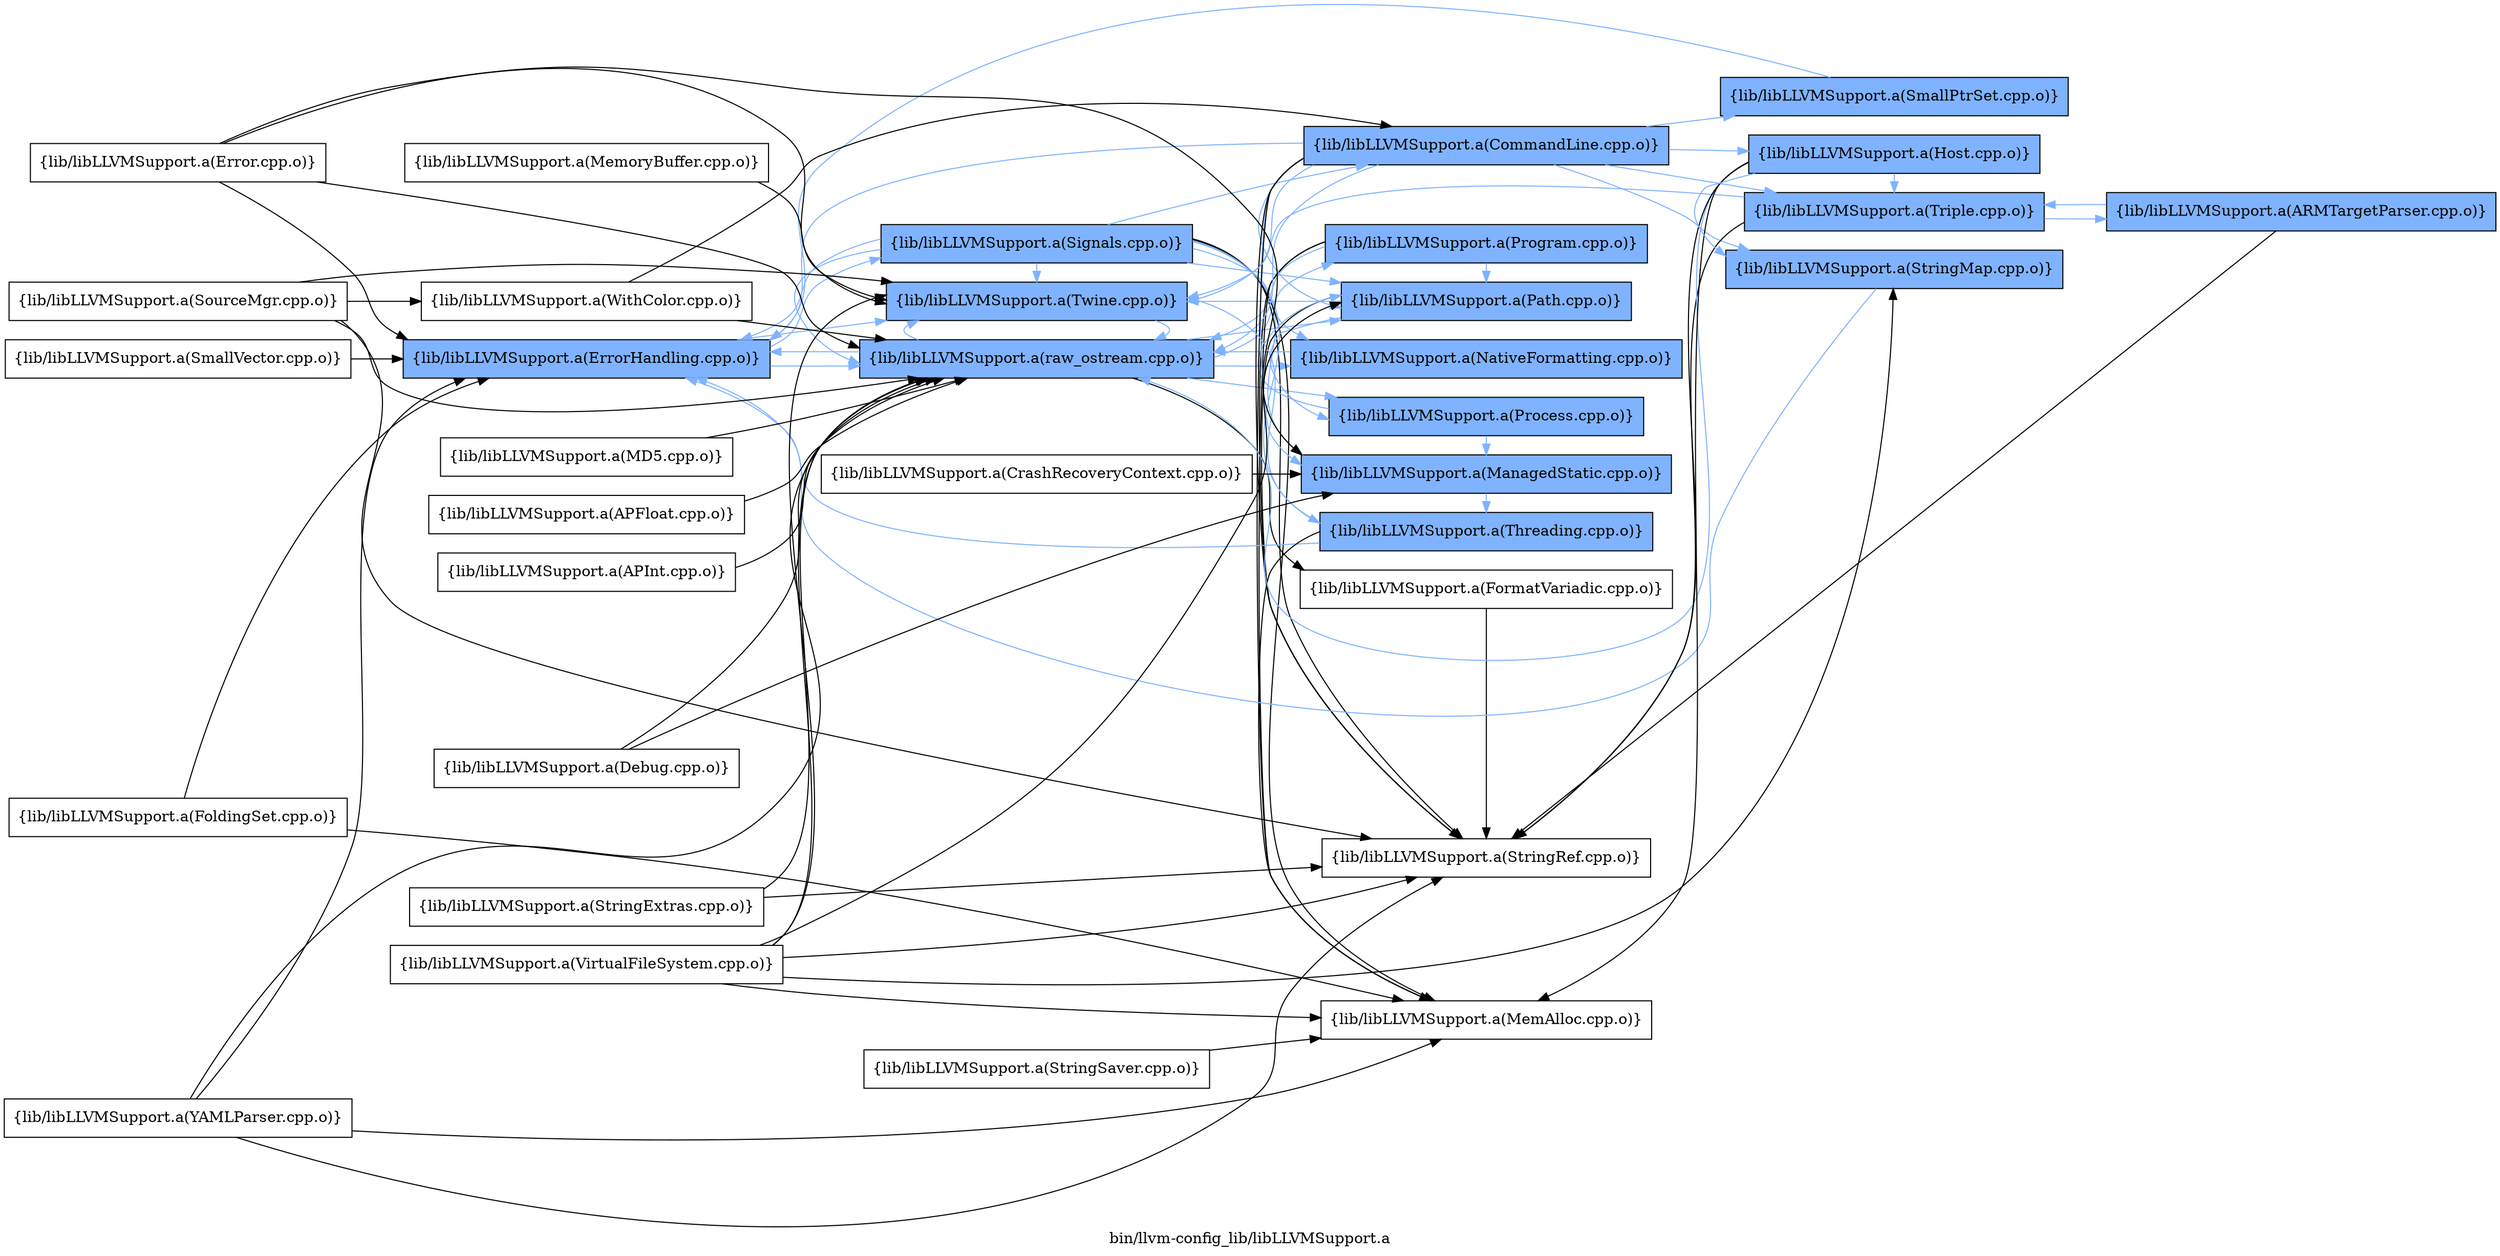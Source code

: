 digraph "bin/llvm-config_lib/libLLVMSupport.a" {
	label="bin/llvm-config_lib/libLLVMSupport.a";
	rankdir=LR;
	{ rank=same; Node0x5560e8308ac8;  }
	{ rank=same; Node0x5560e8309838; Node0x5560e8307538; Node0x5560e8308c58;  }
	{ rank=same; Node0x5560e8307bc8; Node0x5560e83097e8; Node0x5560e8307ee8; Node0x5560e8307998; Node0x5560e8308ca8; Node0x5560e8307a88; Node0x5560e8307358; Node0x5560e8307308; Node0x5560e8309518; Node0x5560e8307498;  }
	{ rank=same; Node0x5560e8308028; Node0x5560e83074e8; Node0x5560e83084d8; Node0x5560e8308988;  }

	Node0x5560e8308ac8 [shape=record,shape=box,group=1,style=filled,fillcolor="0.600000 0.5 1",label="{lib/libLLVMSupport.a(ErrorHandling.cpp.o)}"];
	Node0x5560e8308ac8 -> Node0x5560e8309838[color="0.600000 0.5 1"];
	Node0x5560e8308ac8 -> Node0x5560e8307538[color="0.600000 0.5 1"];
	Node0x5560e8308ac8 -> Node0x5560e8308c58[color="0.600000 0.5 1"];
	Node0x5560e8307358 [shape=record,shape=box,group=0,label="{lib/libLLVMSupport.a(MemAlloc.cpp.o)}"];
	Node0x5560e8308028 [shape=record,shape=box,group=1,style=filled,fillcolor="0.600000 0.5 1",label="{lib/libLLVMSupport.a(StringMap.cpp.o)}"];
	Node0x5560e8308028 -> Node0x5560e8308ac8[color="0.600000 0.5 1"];
	Node0x5560e8307308 [shape=record,shape=box,group=0,label="{lib/libLLVMSupport.a(StringRef.cpp.o)}"];
	Node0x5560e83074e8 [shape=record,shape=box,group=1,style=filled,fillcolor="0.600000 0.5 1",label="{lib/libLLVMSupport.a(Triple.cpp.o)}"];
	Node0x5560e83074e8 -> Node0x5560e8307308;
	Node0x5560e83074e8 -> Node0x5560e83094c8[color="0.600000 0.5 1"];
	Node0x5560e83074e8 -> Node0x5560e8309838[color="0.600000 0.5 1"];
	Node0x5560e8309838 [shape=record,shape=box,group=1,style=filled,fillcolor="0.600000 0.5 1",label="{lib/libLLVMSupport.a(Twine.cpp.o)}"];
	Node0x5560e8309838 -> Node0x5560e8307538[color="0.600000 0.5 1"];
	Node0x5560e8309748 [shape=record,shape=box,group=0,label="{lib/libLLVMSupport.a(WithColor.cpp.o)}"];
	Node0x5560e8309748 -> Node0x5560e8309518;
	Node0x5560e8309748 -> Node0x5560e8307538;
	Node0x5560e8307538 [shape=record,shape=box,group=1,style=filled,fillcolor="0.600000 0.5 1",label="{lib/libLLVMSupport.a(raw_ostream.cpp.o)}"];
	Node0x5560e8307538 -> Node0x5560e8308ac8[color="0.600000 0.5 1"];
	Node0x5560e8307538 -> Node0x5560e8309838[color="0.600000 0.5 1"];
	Node0x5560e8307538 -> Node0x5560e8307bc8[color="0.600000 0.5 1"];
	Node0x5560e8307538 -> Node0x5560e83097e8;
	Node0x5560e8307538 -> Node0x5560e8307ee8[color="0.600000 0.5 1"];
	Node0x5560e8307538 -> Node0x5560e8307998[color="0.600000 0.5 1"];
	Node0x5560e8307538 -> Node0x5560e8308ca8[color="0.600000 0.5 1"];
	Node0x5560e8307ee8 [shape=record,shape=box,group=1,style=filled,fillcolor="0.600000 0.5 1",label="{lib/libLLVMSupport.a(Path.cpp.o)}"];
	Node0x5560e8307ee8 -> Node0x5560e8307308;
	Node0x5560e8307ee8 -> Node0x5560e8309838[color="0.600000 0.5 1"];
	Node0x5560e8307ee8 -> Node0x5560e8307998[color="0.600000 0.5 1"];
	Node0x5560e8308c58 [shape=record,shape=box,group=1,style=filled,fillcolor="0.600000 0.5 1",label="{lib/libLLVMSupport.a(Signals.cpp.o)}"];
	Node0x5560e8308c58 -> Node0x5560e8308ac8[color="0.600000 0.5 1"];
	Node0x5560e8308c58 -> Node0x5560e8307a88[color="0.600000 0.5 1"];
	Node0x5560e8308c58 -> Node0x5560e8307358;
	Node0x5560e8308c58 -> Node0x5560e8307308;
	Node0x5560e8308c58 -> Node0x5560e8309838[color="0.600000 0.5 1"];
	Node0x5560e8308c58 -> Node0x5560e8309518[color="0.600000 0.5 1"];
	Node0x5560e8308c58 -> Node0x5560e8307538[color="0.600000 0.5 1"];
	Node0x5560e8308c58 -> Node0x5560e8307bc8[color="0.600000 0.5 1"];
	Node0x5560e8308c58 -> Node0x5560e8307ee8[color="0.600000 0.5 1"];
	Node0x5560e8308c58 -> Node0x5560e8307498[color="0.600000 0.5 1"];
	Node0x5560e83082a8 [shape=record,shape=box,group=0,label="{lib/libLLVMSupport.a(Debug.cpp.o)}"];
	Node0x5560e83082a8 -> Node0x5560e8307a88;
	Node0x5560e83082a8 -> Node0x5560e8307538;
	Node0x5560e8307a88 [shape=record,shape=box,group=1,style=filled,fillcolor="0.600000 0.5 1",label="{lib/libLLVMSupport.a(ManagedStatic.cpp.o)}"];
	Node0x5560e8307a88 -> Node0x5560e8307498[color="0.600000 0.5 1"];
	Node0x5560e8307498 [shape=record,shape=box,group=1,style=filled,fillcolor="0.600000 0.5 1",label="{lib/libLLVMSupport.a(Threading.cpp.o)}"];
	Node0x5560e8307498 -> Node0x5560e8308ac8[color="0.600000 0.5 1"];
	Node0x5560e8307498 -> Node0x5560e8307358;
	Node0x5560e8307498 -> Node0x5560e8309838[color="0.600000 0.5 1"];
	Node0x5560e8308d48 [shape=record,shape=box,group=0,label="{lib/libLLVMSupport.a(SmallVector.cpp.o)}"];
	Node0x5560e8308d48 -> Node0x5560e8308ac8;
	Node0x5560e8307ad8 [shape=record,shape=box,group=0,label="{lib/libLLVMSupport.a(APFloat.cpp.o)}"];
	Node0x5560e8307ad8 -> Node0x5560e8307538;
	Node0x5560e8309798 [shape=record,shape=box,group=0,label="{lib/libLLVMSupport.a(Error.cpp.o)}"];
	Node0x5560e8309798 -> Node0x5560e8308ac8;
	Node0x5560e8309798 -> Node0x5560e8307a88;
	Node0x5560e8309798 -> Node0x5560e8309838;
	Node0x5560e8309798 -> Node0x5560e8307538;
	Node0x5560e8308b18 [shape=record,shape=box,group=0,label="{lib/libLLVMSupport.a(APInt.cpp.o)}"];
	Node0x5560e8308b18 -> Node0x5560e8307538;
	Node0x5560e8307fd8 [shape=record,shape=box,group=0,label="{lib/libLLVMSupport.a(FoldingSet.cpp.o)}"];
	Node0x5560e8307fd8 -> Node0x5560e8308ac8;
	Node0x5560e8307fd8 -> Node0x5560e8307358;
	Node0x5560e83094c8 [shape=record,shape=box,group=1,style=filled,fillcolor="0.600000 0.5 1",label="{lib/libLLVMSupport.a(ARMTargetParser.cpp.o)}"];
	Node0x5560e83094c8 -> Node0x5560e8307308;
	Node0x5560e83094c8 -> Node0x5560e83074e8[color="0.600000 0.5 1"];
	Node0x5560e8309518 [shape=record,shape=box,group=1,style=filled,fillcolor="0.600000 0.5 1",label="{lib/libLLVMSupport.a(CommandLine.cpp.o)}"];
	Node0x5560e8309518 -> Node0x5560e8308ac8[color="0.600000 0.5 1"];
	Node0x5560e8309518 -> Node0x5560e8307a88[color="0.600000 0.5 1"];
	Node0x5560e8309518 -> Node0x5560e8307358;
	Node0x5560e8309518 -> Node0x5560e8308028[color="0.600000 0.5 1"];
	Node0x5560e8309518 -> Node0x5560e8307308;
	Node0x5560e8309518 -> Node0x5560e83074e8[color="0.600000 0.5 1"];
	Node0x5560e8309518 -> Node0x5560e8309838[color="0.600000 0.5 1"];
	Node0x5560e8309518 -> Node0x5560e83084d8[color="0.600000 0.5 1"];
	Node0x5560e8309518 -> Node0x5560e8307538[color="0.600000 0.5 1"];
	Node0x5560e8309518 -> Node0x5560e8308988[color="0.600000 0.5 1"];
	Node0x5560e8309518 -> Node0x5560e8307ee8[color="0.600000 0.5 1"];
	Node0x5560e83084d8 [shape=record,shape=box,group=1,style=filled,fillcolor="0.600000 0.5 1",label="{lib/libLLVMSupport.a(SmallPtrSet.cpp.o)}"];
	Node0x5560e83084d8 -> Node0x5560e8308ac8[color="0.600000 0.5 1"];
	Node0x5560e8308988 [shape=record,shape=box,group=1,style=filled,fillcolor="0.600000 0.5 1",label="{lib/libLLVMSupport.a(Host.cpp.o)}"];
	Node0x5560e8308988 -> Node0x5560e8307358;
	Node0x5560e8308988 -> Node0x5560e8308028[color="0.600000 0.5 1"];
	Node0x5560e8308988 -> Node0x5560e8307308;
	Node0x5560e8308988 -> Node0x5560e83074e8[color="0.600000 0.5 1"];
	Node0x5560e8308988 -> Node0x5560e8307538[color="0.600000 0.5 1"];
	Node0x5560e83073a8 [shape=record,shape=box,group=0,label="{lib/libLLVMSupport.a(StringSaver.cpp.o)}"];
	Node0x5560e83073a8 -> Node0x5560e8307358;
	Node0x5560e8308d98 [shape=record,shape=box,group=0,label="{lib/libLLVMSupport.a(VirtualFileSystem.cpp.o)}"];
	Node0x5560e8308d98 -> Node0x5560e8307358;
	Node0x5560e8308d98 -> Node0x5560e8308028;
	Node0x5560e8308d98 -> Node0x5560e8307308;
	Node0x5560e8308d98 -> Node0x5560e8309838;
	Node0x5560e8308d98 -> Node0x5560e8307538;
	Node0x5560e8308d98 -> Node0x5560e8307ee8;
	Node0x5560e8308bb8 [shape=record,shape=box,group=0,label="{lib/libLLVMSupport.a(MemoryBuffer.cpp.o)}"];
	Node0x5560e8308bb8 -> Node0x5560e8309838;
	Node0x5560e83092e8 [shape=record,shape=box,group=0,label="{lib/libLLVMSupport.a(SourceMgr.cpp.o)}"];
	Node0x5560e83092e8 -> Node0x5560e8307308;
	Node0x5560e83092e8 -> Node0x5560e8309838;
	Node0x5560e83092e8 -> Node0x5560e8309748;
	Node0x5560e83092e8 -> Node0x5560e8307538;
	Node0x5560e83081b8 [shape=record,shape=box,group=0,label="{lib/libLLVMSupport.a(YAMLParser.cpp.o)}"];
	Node0x5560e83081b8 -> Node0x5560e8308ac8;
	Node0x5560e83081b8 -> Node0x5560e8307358;
	Node0x5560e83081b8 -> Node0x5560e8307308;
	Node0x5560e83081b8 -> Node0x5560e8307538;
	Node0x5560e8307bc8 [shape=record,shape=box,group=1,style=filled,fillcolor="0.600000 0.5 1",label="{lib/libLLVMSupport.a(NativeFormatting.cpp.o)}"];
	Node0x5560e8307bc8 -> Node0x5560e8307538[color="0.600000 0.5 1"];
	Node0x5560e83097e8 [shape=record,shape=box,group=0,label="{lib/libLLVMSupport.a(FormatVariadic.cpp.o)}"];
	Node0x5560e83097e8 -> Node0x5560e8307308;
	Node0x5560e8307998 [shape=record,shape=box,group=1,style=filled,fillcolor="0.600000 0.5 1",label="{lib/libLLVMSupport.a(Process.cpp.o)}"];
	Node0x5560e8307998 -> Node0x5560e8307a88[color="0.600000 0.5 1"];
	Node0x5560e8307998 -> Node0x5560e8307ee8[color="0.600000 0.5 1"];
	Node0x5560e8308ca8 [shape=record,shape=box,group=1,style=filled,fillcolor="0.600000 0.5 1",label="{lib/libLLVMSupport.a(Program.cpp.o)}"];
	Node0x5560e8308ca8 -> Node0x5560e8307358;
	Node0x5560e8308ca8 -> Node0x5560e8307308;
	Node0x5560e8308ca8 -> Node0x5560e8307538[color="0.600000 0.5 1"];
	Node0x5560e8308ca8 -> Node0x5560e8307ee8[color="0.600000 0.5 1"];
	Node0x5560e8308618 [shape=record,shape=box,group=0,label="{lib/libLLVMSupport.a(MD5.cpp.o)}"];
	Node0x5560e8308618 -> Node0x5560e8307538;
	Node0x5560e8309158 [shape=record,shape=box,group=0,label="{lib/libLLVMSupport.a(StringExtras.cpp.o)}"];
	Node0x5560e8309158 -> Node0x5560e8307308;
	Node0x5560e8309158 -> Node0x5560e8307538;
	Node0x5560e8309888 [shape=record,shape=box,group=0,label="{lib/libLLVMSupport.a(CrashRecoveryContext.cpp.o)}"];
	Node0x5560e8309888 -> Node0x5560e8307a88;
}
